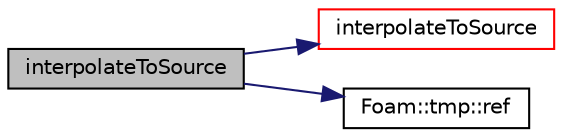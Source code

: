 digraph "interpolateToSource"
{
  bgcolor="transparent";
  edge [fontname="Helvetica",fontsize="10",labelfontname="Helvetica",labelfontsize="10"];
  node [fontname="Helvetica",fontsize="10",shape=record];
  rankdir="LR";
  Node710 [label="interpolateToSource",height=0.2,width=0.4,color="black", fillcolor="grey75", style="filled", fontcolor="black"];
  Node710 -> Node711 [color="midnightblue",fontsize="10",style="solid",fontname="Helvetica"];
  Node711 [label="interpolateToSource",height=0.2,width=0.4,color="red",URL="$a25997.html#a4a40563419f839dbb3e342e64a15991a",tooltip="Interpolate from target to source with supplied op. "];
  Node710 -> Node760 [color="midnightblue",fontsize="10",style="solid",fontname="Helvetica"];
  Node760 [label="Foam::tmp::ref",height=0.2,width=0.4,color="black",URL="$a27077.html#aeaf81e641282874cef07f5b808efc83b",tooltip="Return non-const reference or generate a fatal error. "];
}
